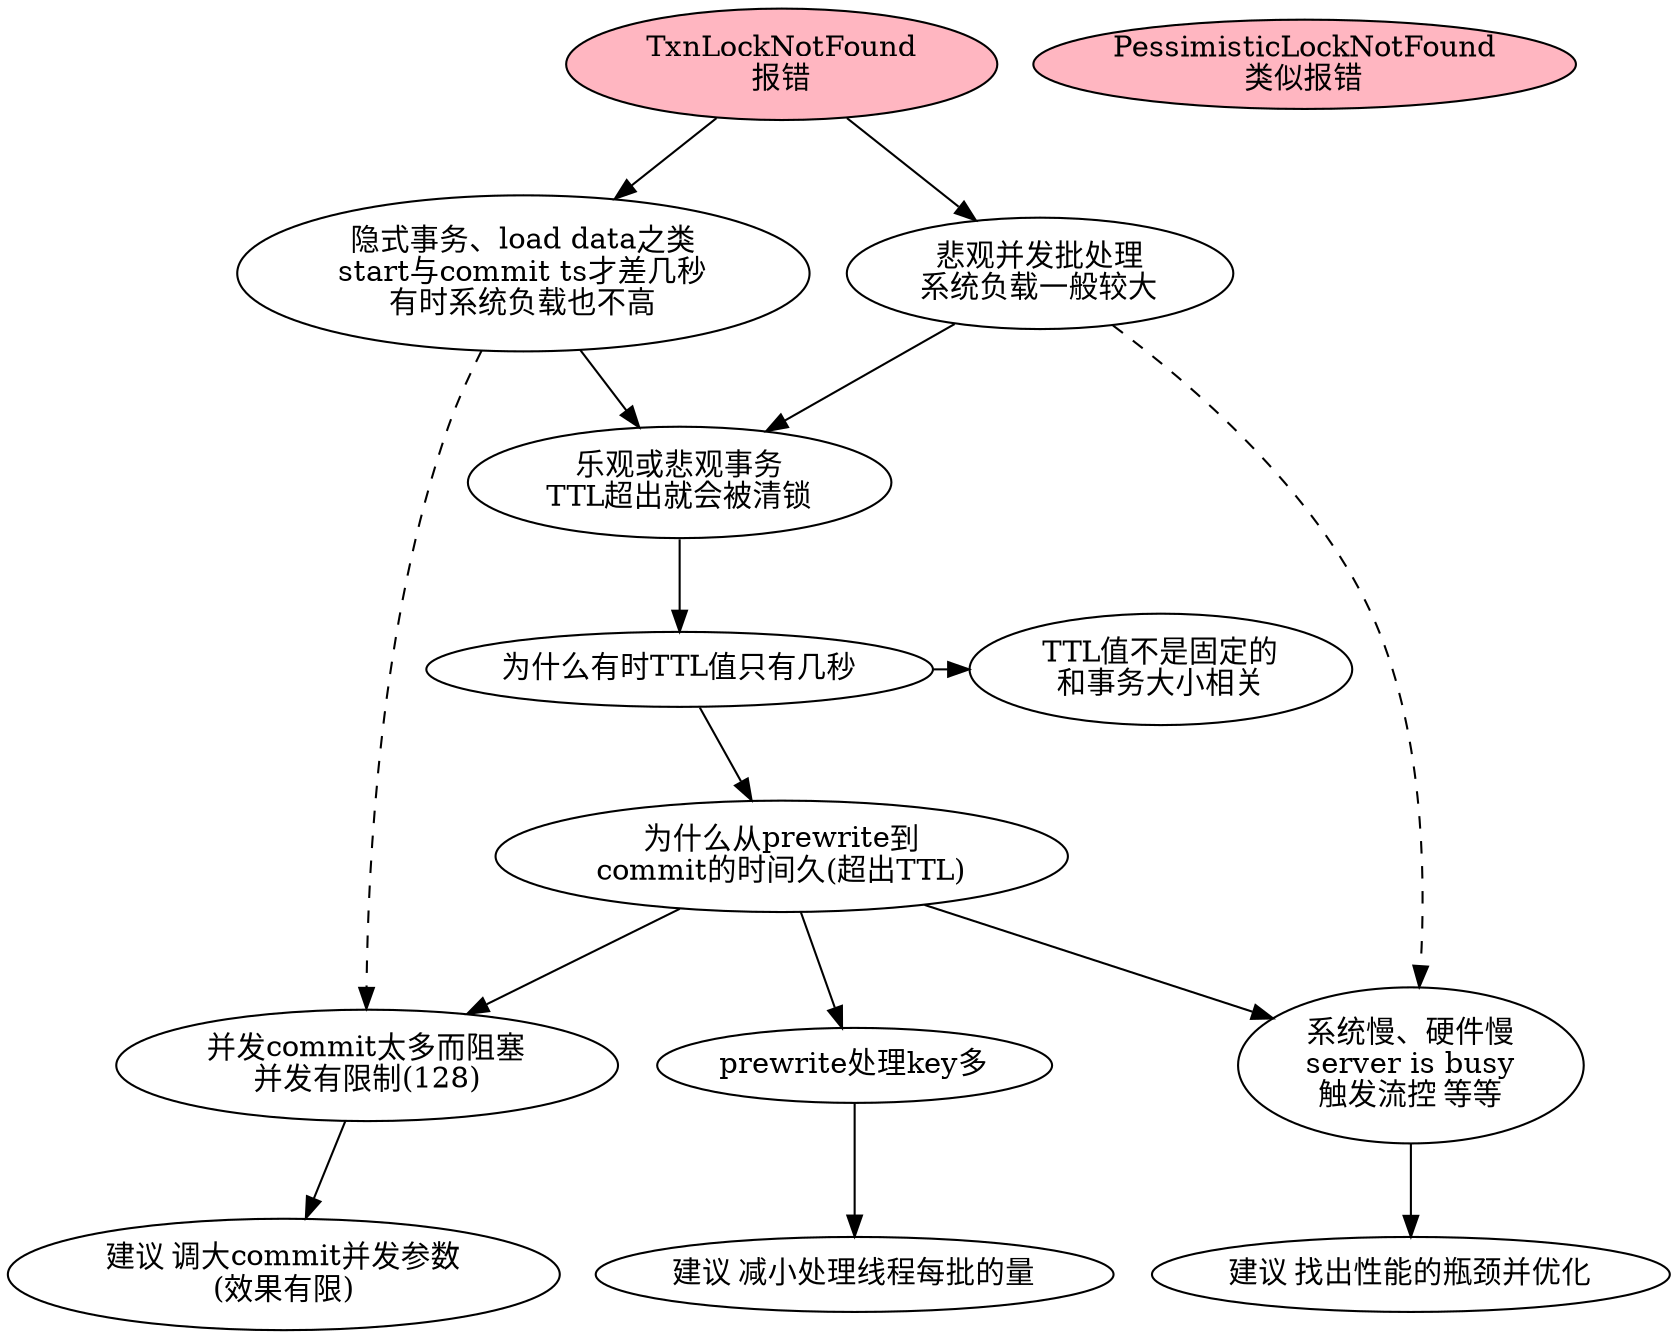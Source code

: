 digraph {
    graph[imagepath="./"];
    // node [style="filled", fillcolor="#f0f0f0"];
    // node[margin=0.1]
    errorName1[label="TxnLockNotFound\n报错", style="filled", fillcolor=lightpink]
    problem1[label="隐式事务、load data之类\nstart与commit ts才差几秒\n有时系统负载也不高"];
    problem2[label="悲观并发批处理\n系统负载一般较大"];
    parallel[label="并发commit太多而阻塞\n并发有限制(128)"];
    // pic_commit_token[label="Commit Token Wait图\n用时较多,如几秒",style="dashed,filled", fillcolor="#d8d8ff"]; 
    sysbusy[label="系统慢、硬件慢\nserver is busy\n触发流控 等等"];

    errorName1 -> {problem1 problem2} 
        -> "乐观或悲观事务\nTTL超出就会被清锁" 
            -> "为什么有时TTL值只有几秒" 
                -> "为什么从prewrite到\ncommit的时间久(超出TTL)" 
                    -> { "prewrite处理key多" sysbusy   parallel};
    // {rank=same; parallel -> pic_commit_token};
    {rank=same; "为什么有时TTL值只有几秒" -> "TTL值不是固定的\n和事务大小相关"};

    parallel -> "建议 调大commit并发参数\n(效果有限)";
    "prewrite处理key多" -> "建议 减小处理线程每批的量"
    sysbusy -> "建议 找出性能的瓶颈并优化";

    problem1 -> parallel [style=dashed];
    problem2 -> sysbusy [style=dashed];

    errorName2[label="PessimisticLockNotFound\n类似报错",style="filled", fillcolor=lightpink, margin=0];
    


    
}



















